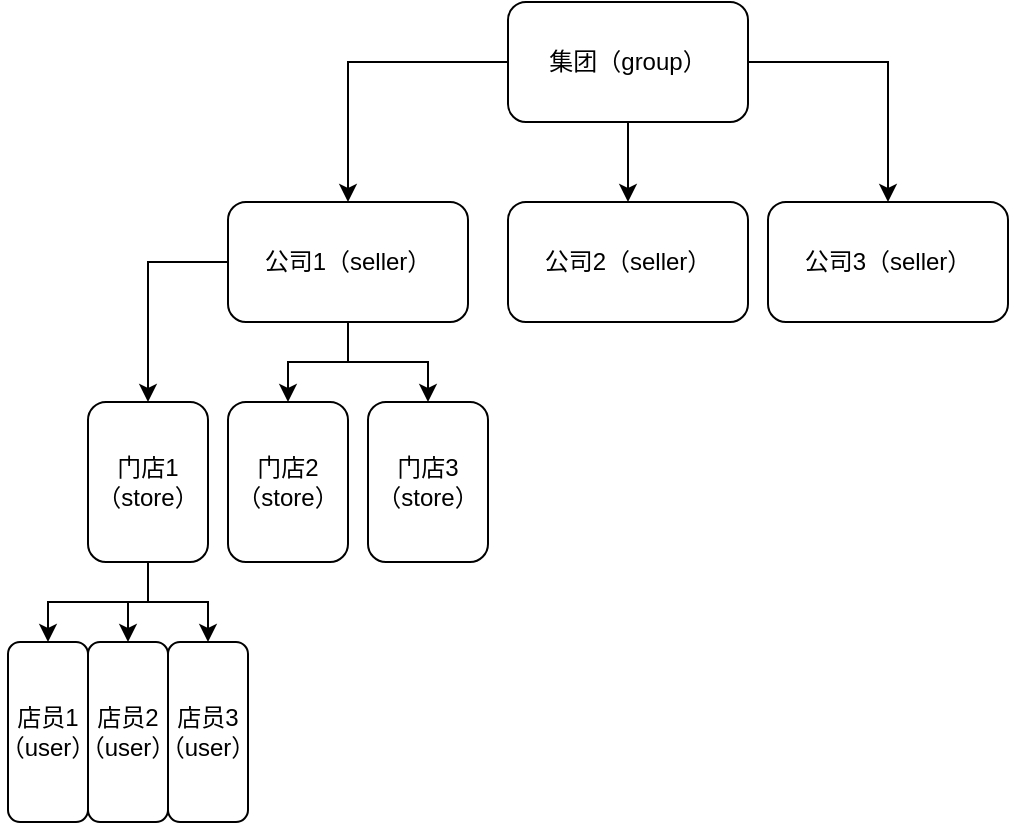 <mxfile version="14.4.4" type="github">
  <diagram id="EJashn1z3pxuiECvTO_c" name="第 1 页">
    <mxGraphModel dx="982" dy="539" grid="1" gridSize="10" guides="1" tooltips="1" connect="1" arrows="1" fold="1" page="1" pageScale="1" pageWidth="2339" pageHeight="3300" math="0" shadow="0">
      <root>
        <mxCell id="0" />
        <mxCell id="1" parent="0" />
        <mxCell id="kPfMrrcgFzv6HNSJo1CP-12" style="edgeStyle=orthogonalEdgeStyle;rounded=0;orthogonalLoop=1;jettySize=auto;html=1;" edge="1" parent="1" source="kPfMrrcgFzv6HNSJo1CP-1" target="kPfMrrcgFzv6HNSJo1CP-2">
          <mxGeometry relative="1" as="geometry" />
        </mxCell>
        <mxCell id="kPfMrrcgFzv6HNSJo1CP-13" style="edgeStyle=orthogonalEdgeStyle;rounded=0;orthogonalLoop=1;jettySize=auto;html=1;entryX=0.5;entryY=0;entryDx=0;entryDy=0;" edge="1" parent="1" source="kPfMrrcgFzv6HNSJo1CP-1" target="kPfMrrcgFzv6HNSJo1CP-3">
          <mxGeometry relative="1" as="geometry" />
        </mxCell>
        <mxCell id="kPfMrrcgFzv6HNSJo1CP-14" style="edgeStyle=orthogonalEdgeStyle;rounded=0;orthogonalLoop=1;jettySize=auto;html=1;" edge="1" parent="1" source="kPfMrrcgFzv6HNSJo1CP-1" target="kPfMrrcgFzv6HNSJo1CP-4">
          <mxGeometry relative="1" as="geometry" />
        </mxCell>
        <mxCell id="kPfMrrcgFzv6HNSJo1CP-1" value="集团（group）" style="rounded=1;whiteSpace=wrap;html=1;" vertex="1" parent="1">
          <mxGeometry x="1030" y="480" width="120" height="60" as="geometry" />
        </mxCell>
        <mxCell id="kPfMrrcgFzv6HNSJo1CP-15" style="edgeStyle=orthogonalEdgeStyle;rounded=0;orthogonalLoop=1;jettySize=auto;html=1;" edge="1" parent="1" source="kPfMrrcgFzv6HNSJo1CP-2" target="kPfMrrcgFzv6HNSJo1CP-6">
          <mxGeometry relative="1" as="geometry" />
        </mxCell>
        <mxCell id="kPfMrrcgFzv6HNSJo1CP-16" style="edgeStyle=orthogonalEdgeStyle;rounded=0;orthogonalLoop=1;jettySize=auto;html=1;" edge="1" parent="1" source="kPfMrrcgFzv6HNSJo1CP-2" target="kPfMrrcgFzv6HNSJo1CP-8">
          <mxGeometry relative="1" as="geometry" />
        </mxCell>
        <mxCell id="kPfMrrcgFzv6HNSJo1CP-17" style="edgeStyle=orthogonalEdgeStyle;rounded=0;orthogonalLoop=1;jettySize=auto;html=1;" edge="1" parent="1" source="kPfMrrcgFzv6HNSJo1CP-2" target="kPfMrrcgFzv6HNSJo1CP-7">
          <mxGeometry relative="1" as="geometry" />
        </mxCell>
        <mxCell id="kPfMrrcgFzv6HNSJo1CP-2" value="公司1（seller）" style="rounded=1;whiteSpace=wrap;html=1;" vertex="1" parent="1">
          <mxGeometry x="890" y="580" width="120" height="60" as="geometry" />
        </mxCell>
        <mxCell id="kPfMrrcgFzv6HNSJo1CP-3" value="公司2（seller）" style="rounded=1;whiteSpace=wrap;html=1;" vertex="1" parent="1">
          <mxGeometry x="1030" y="580" width="120" height="60" as="geometry" />
        </mxCell>
        <mxCell id="kPfMrrcgFzv6HNSJo1CP-4" value="公司3（seller）" style="rounded=1;whiteSpace=wrap;html=1;" vertex="1" parent="1">
          <mxGeometry x="1160" y="580" width="120" height="60" as="geometry" />
        </mxCell>
        <mxCell id="kPfMrrcgFzv6HNSJo1CP-18" style="edgeStyle=orthogonalEdgeStyle;rounded=0;orthogonalLoop=1;jettySize=auto;html=1;entryX=0.5;entryY=0;entryDx=0;entryDy=0;" edge="1" parent="1" source="kPfMrrcgFzv6HNSJo1CP-6" target="kPfMrrcgFzv6HNSJo1CP-9">
          <mxGeometry relative="1" as="geometry" />
        </mxCell>
        <mxCell id="kPfMrrcgFzv6HNSJo1CP-19" style="edgeStyle=orthogonalEdgeStyle;rounded=0;orthogonalLoop=1;jettySize=auto;html=1;" edge="1" parent="1" source="kPfMrrcgFzv6HNSJo1CP-6" target="kPfMrrcgFzv6HNSJo1CP-10">
          <mxGeometry relative="1" as="geometry" />
        </mxCell>
        <mxCell id="kPfMrrcgFzv6HNSJo1CP-20" style="edgeStyle=orthogonalEdgeStyle;rounded=0;orthogonalLoop=1;jettySize=auto;html=1;entryX=0.5;entryY=0;entryDx=0;entryDy=0;" edge="1" parent="1" source="kPfMrrcgFzv6HNSJo1CP-6" target="kPfMrrcgFzv6HNSJo1CP-11">
          <mxGeometry relative="1" as="geometry" />
        </mxCell>
        <mxCell id="kPfMrrcgFzv6HNSJo1CP-6" value="门店1（store）" style="rounded=1;whiteSpace=wrap;html=1;" vertex="1" parent="1">
          <mxGeometry x="820" y="680" width="60" height="80" as="geometry" />
        </mxCell>
        <mxCell id="kPfMrrcgFzv6HNSJo1CP-7" value="门店3（store）" style="rounded=1;whiteSpace=wrap;html=1;" vertex="1" parent="1">
          <mxGeometry x="960" y="680" width="60" height="80" as="geometry" />
        </mxCell>
        <mxCell id="kPfMrrcgFzv6HNSJo1CP-8" value="门店2（store）" style="rounded=1;whiteSpace=wrap;html=1;" vertex="1" parent="1">
          <mxGeometry x="890" y="680" width="60" height="80" as="geometry" />
        </mxCell>
        <mxCell id="kPfMrrcgFzv6HNSJo1CP-9" value="店员1（user）" style="rounded=1;whiteSpace=wrap;html=1;" vertex="1" parent="1">
          <mxGeometry x="780" y="800" width="40" height="90" as="geometry" />
        </mxCell>
        <mxCell id="kPfMrrcgFzv6HNSJo1CP-10" value="店员2（user）" style="rounded=1;whiteSpace=wrap;html=1;" vertex="1" parent="1">
          <mxGeometry x="820" y="800" width="40" height="90" as="geometry" />
        </mxCell>
        <mxCell id="kPfMrrcgFzv6HNSJo1CP-11" value="店员3（user）" style="rounded=1;whiteSpace=wrap;html=1;" vertex="1" parent="1">
          <mxGeometry x="860" y="800" width="40" height="90" as="geometry" />
        </mxCell>
      </root>
    </mxGraphModel>
  </diagram>
</mxfile>
